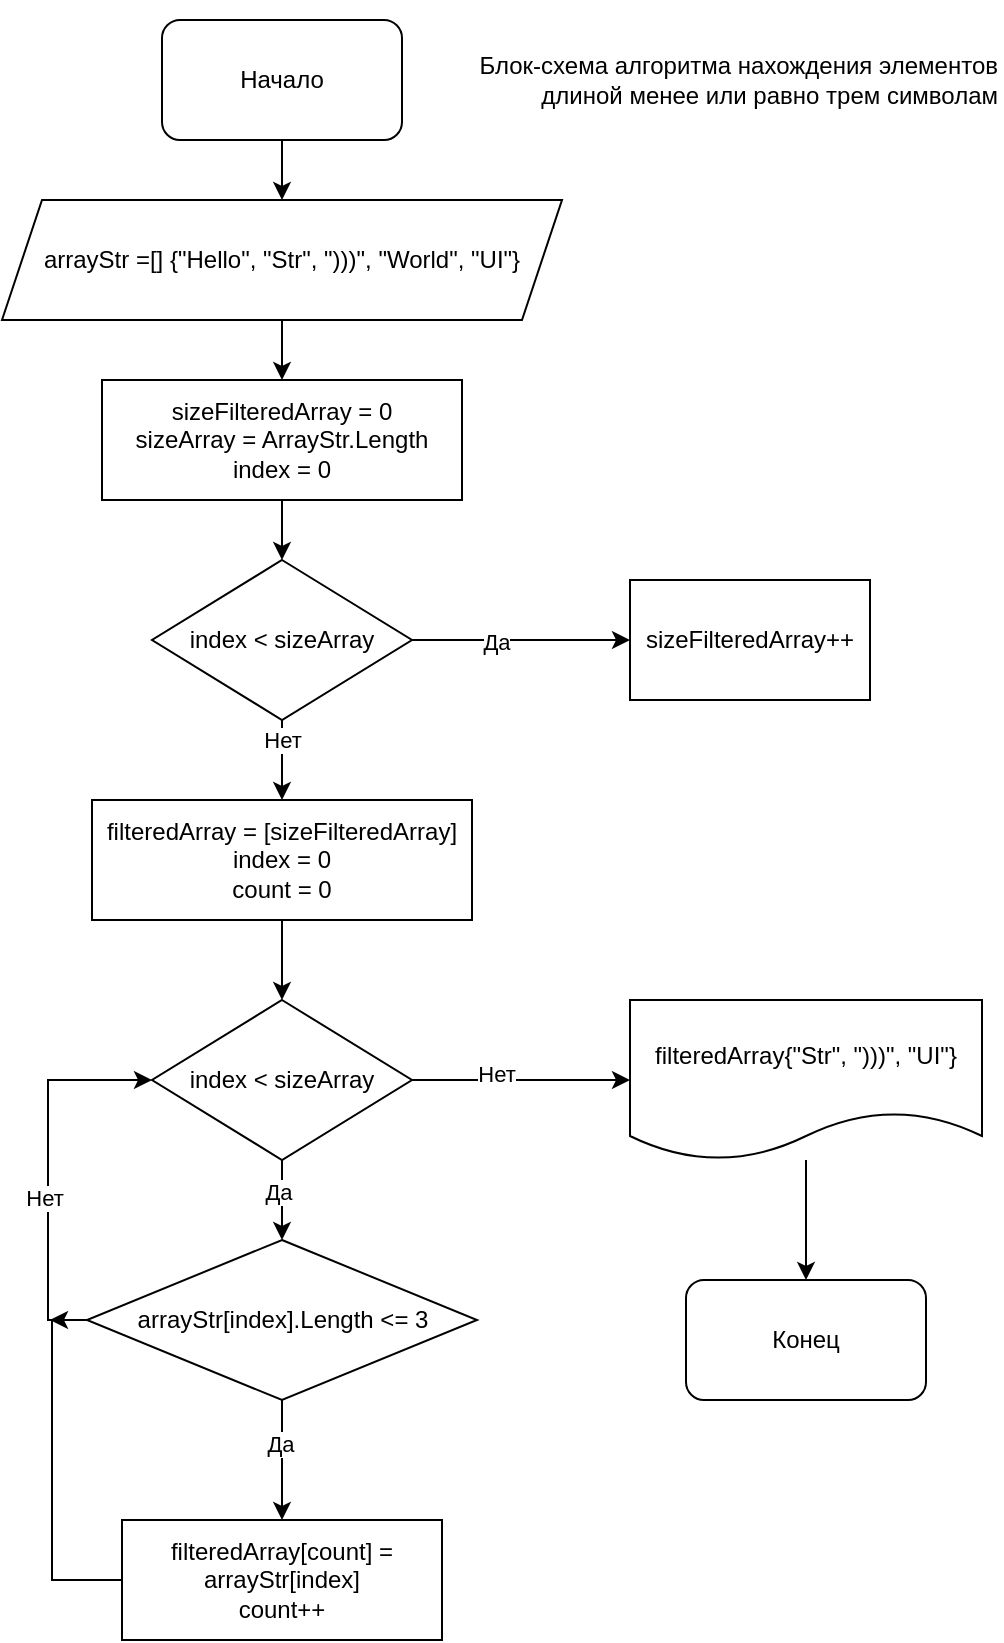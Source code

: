 <mxfile version="21.5.2" type="device">
  <diagram id="C5RBs43oDa-KdzZeNtuy" name="Page-1">
    <mxGraphModel dx="1687" dy="889" grid="1" gridSize="10" guides="1" tooltips="1" connect="1" arrows="1" fold="1" page="1" pageScale="1" pageWidth="827" pageHeight="1169" math="0" shadow="0">
      <root>
        <mxCell id="WIyWlLk6GJQsqaUBKTNV-0" />
        <mxCell id="WIyWlLk6GJQsqaUBKTNV-1" parent="WIyWlLk6GJQsqaUBKTNV-0" />
        <mxCell id="aaQ9YMqC2QD6K6TpdhJV-2" style="edgeStyle=orthogonalEdgeStyle;rounded=0;orthogonalLoop=1;jettySize=auto;html=1;" edge="1" parent="WIyWlLk6GJQsqaUBKTNV-1" source="aaQ9YMqC2QD6K6TpdhJV-0" target="aaQ9YMqC2QD6K6TpdhJV-1">
          <mxGeometry relative="1" as="geometry" />
        </mxCell>
        <mxCell id="aaQ9YMqC2QD6K6TpdhJV-0" value="Начало" style="rounded=1;whiteSpace=wrap;html=1;" vertex="1" parent="WIyWlLk6GJQsqaUBKTNV-1">
          <mxGeometry x="180" y="70" width="120" height="60" as="geometry" />
        </mxCell>
        <mxCell id="aaQ9YMqC2QD6K6TpdhJV-11" style="edgeStyle=orthogonalEdgeStyle;rounded=0;orthogonalLoop=1;jettySize=auto;html=1;entryX=0.5;entryY=0;entryDx=0;entryDy=0;" edge="1" parent="WIyWlLk6GJQsqaUBKTNV-1" source="aaQ9YMqC2QD6K6TpdhJV-1" target="aaQ9YMqC2QD6K6TpdhJV-9">
          <mxGeometry relative="1" as="geometry" />
        </mxCell>
        <mxCell id="aaQ9YMqC2QD6K6TpdhJV-1" value="arrayStr =[] {&quot;Hello&quot;, &quot;Str&quot;, &quot;)))&quot;, &quot;World&quot;, &quot;UI&quot;}" style="shape=parallelogram;perimeter=parallelogramPerimeter;whiteSpace=wrap;html=1;fixedSize=1;" vertex="1" parent="WIyWlLk6GJQsqaUBKTNV-1">
          <mxGeometry x="100" y="160" width="280" height="60" as="geometry" />
        </mxCell>
        <mxCell id="aaQ9YMqC2QD6K6TpdhJV-5" style="edgeStyle=orthogonalEdgeStyle;rounded=0;orthogonalLoop=1;jettySize=auto;html=1;entryX=0;entryY=0.5;entryDx=0;entryDy=0;" edge="1" parent="WIyWlLk6GJQsqaUBKTNV-1" source="aaQ9YMqC2QD6K6TpdhJV-3" target="aaQ9YMqC2QD6K6TpdhJV-4">
          <mxGeometry relative="1" as="geometry" />
        </mxCell>
        <mxCell id="aaQ9YMqC2QD6K6TpdhJV-35" value="Нет" style="edgeLabel;html=1;align=center;verticalAlign=middle;resizable=0;points=[];" vertex="1" connectable="0" parent="aaQ9YMqC2QD6K6TpdhJV-5">
          <mxGeometry x="-0.229" y="3" relative="1" as="geometry">
            <mxPoint as="offset" />
          </mxGeometry>
        </mxCell>
        <mxCell id="aaQ9YMqC2QD6K6TpdhJV-25" style="edgeStyle=orthogonalEdgeStyle;rounded=0;orthogonalLoop=1;jettySize=auto;html=1;entryX=0.5;entryY=0;entryDx=0;entryDy=0;" edge="1" parent="WIyWlLk6GJQsqaUBKTNV-1" source="aaQ9YMqC2QD6K6TpdhJV-3" target="aaQ9YMqC2QD6K6TpdhJV-24">
          <mxGeometry relative="1" as="geometry" />
        </mxCell>
        <mxCell id="aaQ9YMqC2QD6K6TpdhJV-26" value="Да" style="edgeLabel;html=1;align=center;verticalAlign=middle;resizable=0;points=[];" vertex="1" connectable="0" parent="aaQ9YMqC2QD6K6TpdhJV-25">
          <mxGeometry x="-0.225" y="-2" relative="1" as="geometry">
            <mxPoint as="offset" />
          </mxGeometry>
        </mxCell>
        <mxCell id="aaQ9YMqC2QD6K6TpdhJV-3" value="index &amp;lt; sizeArray" style="rhombus;whiteSpace=wrap;html=1;" vertex="1" parent="WIyWlLk6GJQsqaUBKTNV-1">
          <mxGeometry x="175" y="560" width="130" height="80" as="geometry" />
        </mxCell>
        <mxCell id="aaQ9YMqC2QD6K6TpdhJV-36" style="edgeStyle=orthogonalEdgeStyle;rounded=0;orthogonalLoop=1;jettySize=auto;html=1;entryX=0.5;entryY=0;entryDx=0;entryDy=0;" edge="1" parent="WIyWlLk6GJQsqaUBKTNV-1" source="aaQ9YMqC2QD6K6TpdhJV-4" target="aaQ9YMqC2QD6K6TpdhJV-6">
          <mxGeometry relative="1" as="geometry" />
        </mxCell>
        <mxCell id="aaQ9YMqC2QD6K6TpdhJV-4" value="filteredArray{&quot;Str&quot;, &quot;)))&quot;, &quot;UI&quot;}" style="shape=document;whiteSpace=wrap;html=1;boundedLbl=1;" vertex="1" parent="WIyWlLk6GJQsqaUBKTNV-1">
          <mxGeometry x="414" y="560" width="176" height="80" as="geometry" />
        </mxCell>
        <mxCell id="aaQ9YMqC2QD6K6TpdhJV-6" value="Конец" style="rounded=1;whiteSpace=wrap;html=1;" vertex="1" parent="WIyWlLk6GJQsqaUBKTNV-1">
          <mxGeometry x="442" y="700" width="120" height="60" as="geometry" />
        </mxCell>
        <mxCell id="aaQ9YMqC2QD6K6TpdhJV-18" style="edgeStyle=orthogonalEdgeStyle;rounded=0;orthogonalLoop=1;jettySize=auto;html=1;entryX=0.5;entryY=0;entryDx=0;entryDy=0;" edge="1" parent="WIyWlLk6GJQsqaUBKTNV-1" source="aaQ9YMqC2QD6K6TpdhJV-8" target="aaQ9YMqC2QD6K6TpdhJV-17">
          <mxGeometry relative="1" as="geometry" />
        </mxCell>
        <mxCell id="aaQ9YMqC2QD6K6TpdhJV-21" value="Нет" style="edgeLabel;html=1;align=center;verticalAlign=middle;resizable=0;points=[];" vertex="1" connectable="0" parent="aaQ9YMqC2QD6K6TpdhJV-18">
          <mxGeometry x="-0.5" relative="1" as="geometry">
            <mxPoint as="offset" />
          </mxGeometry>
        </mxCell>
        <mxCell id="aaQ9YMqC2QD6K6TpdhJV-37" style="edgeStyle=orthogonalEdgeStyle;rounded=0;orthogonalLoop=1;jettySize=auto;html=1;entryX=0;entryY=0.5;entryDx=0;entryDy=0;" edge="1" parent="WIyWlLk6GJQsqaUBKTNV-1" source="aaQ9YMqC2QD6K6TpdhJV-8" target="aaQ9YMqC2QD6K6TpdhJV-12">
          <mxGeometry relative="1" as="geometry" />
        </mxCell>
        <mxCell id="aaQ9YMqC2QD6K6TpdhJV-38" value="Да" style="edgeLabel;html=1;align=center;verticalAlign=middle;resizable=0;points=[];" vertex="1" connectable="0" parent="aaQ9YMqC2QD6K6TpdhJV-37">
          <mxGeometry x="-0.232" y="-1" relative="1" as="geometry">
            <mxPoint as="offset" />
          </mxGeometry>
        </mxCell>
        <mxCell id="aaQ9YMqC2QD6K6TpdhJV-8" value="index &amp;lt; sizeArray" style="rhombus;whiteSpace=wrap;html=1;" vertex="1" parent="WIyWlLk6GJQsqaUBKTNV-1">
          <mxGeometry x="175" y="340" width="130" height="80" as="geometry" />
        </mxCell>
        <mxCell id="aaQ9YMqC2QD6K6TpdhJV-10" style="edgeStyle=orthogonalEdgeStyle;rounded=0;orthogonalLoop=1;jettySize=auto;html=1;entryX=0.5;entryY=0;entryDx=0;entryDy=0;" edge="1" parent="WIyWlLk6GJQsqaUBKTNV-1" source="aaQ9YMqC2QD6K6TpdhJV-9" target="aaQ9YMqC2QD6K6TpdhJV-8">
          <mxGeometry relative="1" as="geometry" />
        </mxCell>
        <mxCell id="aaQ9YMqC2QD6K6TpdhJV-9" value="sizeFilteredArray = 0&lt;br&gt;sizeArray = ArrayStr.Length&lt;br&gt;index = 0" style="rounded=0;whiteSpace=wrap;html=1;" vertex="1" parent="WIyWlLk6GJQsqaUBKTNV-1">
          <mxGeometry x="150" y="250" width="180" height="60" as="geometry" />
        </mxCell>
        <mxCell id="aaQ9YMqC2QD6K6TpdhJV-12" value="sizeFilteredArray++" style="rounded=0;whiteSpace=wrap;html=1;" vertex="1" parent="WIyWlLk6GJQsqaUBKTNV-1">
          <mxGeometry x="414" y="350" width="120" height="60" as="geometry" />
        </mxCell>
        <mxCell id="aaQ9YMqC2QD6K6TpdhJV-22" style="edgeStyle=orthogonalEdgeStyle;rounded=0;orthogonalLoop=1;jettySize=auto;html=1;entryX=0.5;entryY=0;entryDx=0;entryDy=0;" edge="1" parent="WIyWlLk6GJQsqaUBKTNV-1" source="aaQ9YMqC2QD6K6TpdhJV-17" target="aaQ9YMqC2QD6K6TpdhJV-3">
          <mxGeometry relative="1" as="geometry" />
        </mxCell>
        <mxCell id="aaQ9YMqC2QD6K6TpdhJV-17" value="filteredArray = [sizeFilteredArray]&lt;br&gt;index = 0&lt;br&gt;count = 0" style="rounded=0;whiteSpace=wrap;html=1;" vertex="1" parent="WIyWlLk6GJQsqaUBKTNV-1">
          <mxGeometry x="145" y="460" width="190" height="60" as="geometry" />
        </mxCell>
        <mxCell id="aaQ9YMqC2QD6K6TpdhJV-28" style="edgeStyle=orthogonalEdgeStyle;rounded=0;orthogonalLoop=1;jettySize=auto;html=1;entryX=0.5;entryY=0;entryDx=0;entryDy=0;" edge="1" parent="WIyWlLk6GJQsqaUBKTNV-1" source="aaQ9YMqC2QD6K6TpdhJV-24" target="aaQ9YMqC2QD6K6TpdhJV-27">
          <mxGeometry relative="1" as="geometry" />
        </mxCell>
        <mxCell id="aaQ9YMqC2QD6K6TpdhJV-29" value="Да" style="edgeLabel;html=1;align=center;verticalAlign=middle;resizable=0;points=[];" vertex="1" connectable="0" parent="aaQ9YMqC2QD6K6TpdhJV-28">
          <mxGeometry x="-0.267" y="-1" relative="1" as="geometry">
            <mxPoint as="offset" />
          </mxGeometry>
        </mxCell>
        <mxCell id="aaQ9YMqC2QD6K6TpdhJV-30" style="edgeStyle=orthogonalEdgeStyle;rounded=0;orthogonalLoop=1;jettySize=auto;html=1;entryX=0;entryY=0.5;entryDx=0;entryDy=0;" edge="1" parent="WIyWlLk6GJQsqaUBKTNV-1" source="aaQ9YMqC2QD6K6TpdhJV-24" target="aaQ9YMqC2QD6K6TpdhJV-3">
          <mxGeometry relative="1" as="geometry">
            <Array as="points">
              <mxPoint x="123" y="720" />
              <mxPoint x="123" y="600" />
            </Array>
          </mxGeometry>
        </mxCell>
        <mxCell id="aaQ9YMqC2QD6K6TpdhJV-31" value="Нет" style="edgeLabel;html=1;align=center;verticalAlign=middle;resizable=0;points=[];" vertex="1" connectable="0" parent="aaQ9YMqC2QD6K6TpdhJV-30">
          <mxGeometry x="-0.149" y="2" relative="1" as="geometry">
            <mxPoint y="1" as="offset" />
          </mxGeometry>
        </mxCell>
        <mxCell id="aaQ9YMqC2QD6K6TpdhJV-24" value="arrayStr[index].Length &amp;lt;= 3" style="rhombus;whiteSpace=wrap;html=1;" vertex="1" parent="WIyWlLk6GJQsqaUBKTNV-1">
          <mxGeometry x="142.5" y="680" width="195" height="80" as="geometry" />
        </mxCell>
        <mxCell id="aaQ9YMqC2QD6K6TpdhJV-34" style="edgeStyle=orthogonalEdgeStyle;rounded=0;orthogonalLoop=1;jettySize=auto;html=1;exitX=0;exitY=0.5;exitDx=0;exitDy=0;" edge="1" parent="WIyWlLk6GJQsqaUBKTNV-1" source="aaQ9YMqC2QD6K6TpdhJV-27">
          <mxGeometry relative="1" as="geometry">
            <mxPoint x="124" y="720" as="targetPoint" />
            <mxPoint x="154" y="850" as="sourcePoint" />
            <Array as="points">
              <mxPoint x="125" y="850" />
            </Array>
          </mxGeometry>
        </mxCell>
        <mxCell id="aaQ9YMqC2QD6K6TpdhJV-27" value="filteredArray[count] = arrayStr[index]&lt;br&gt;count++" style="rounded=0;whiteSpace=wrap;html=1;" vertex="1" parent="WIyWlLk6GJQsqaUBKTNV-1">
          <mxGeometry x="160" y="820" width="160" height="60" as="geometry" />
        </mxCell>
        <mxCell id="aaQ9YMqC2QD6K6TpdhJV-39" value="Блок-схема алгоритма нахождения элементов длиной менее или равно трем символам" style="text;html=1;strokeColor=none;fillColor=none;align=right;verticalAlign=middle;whiteSpace=wrap;rounded=0;" vertex="1" parent="WIyWlLk6GJQsqaUBKTNV-1">
          <mxGeometry x="310" y="60" width="290" height="80" as="geometry" />
        </mxCell>
      </root>
    </mxGraphModel>
  </diagram>
</mxfile>
